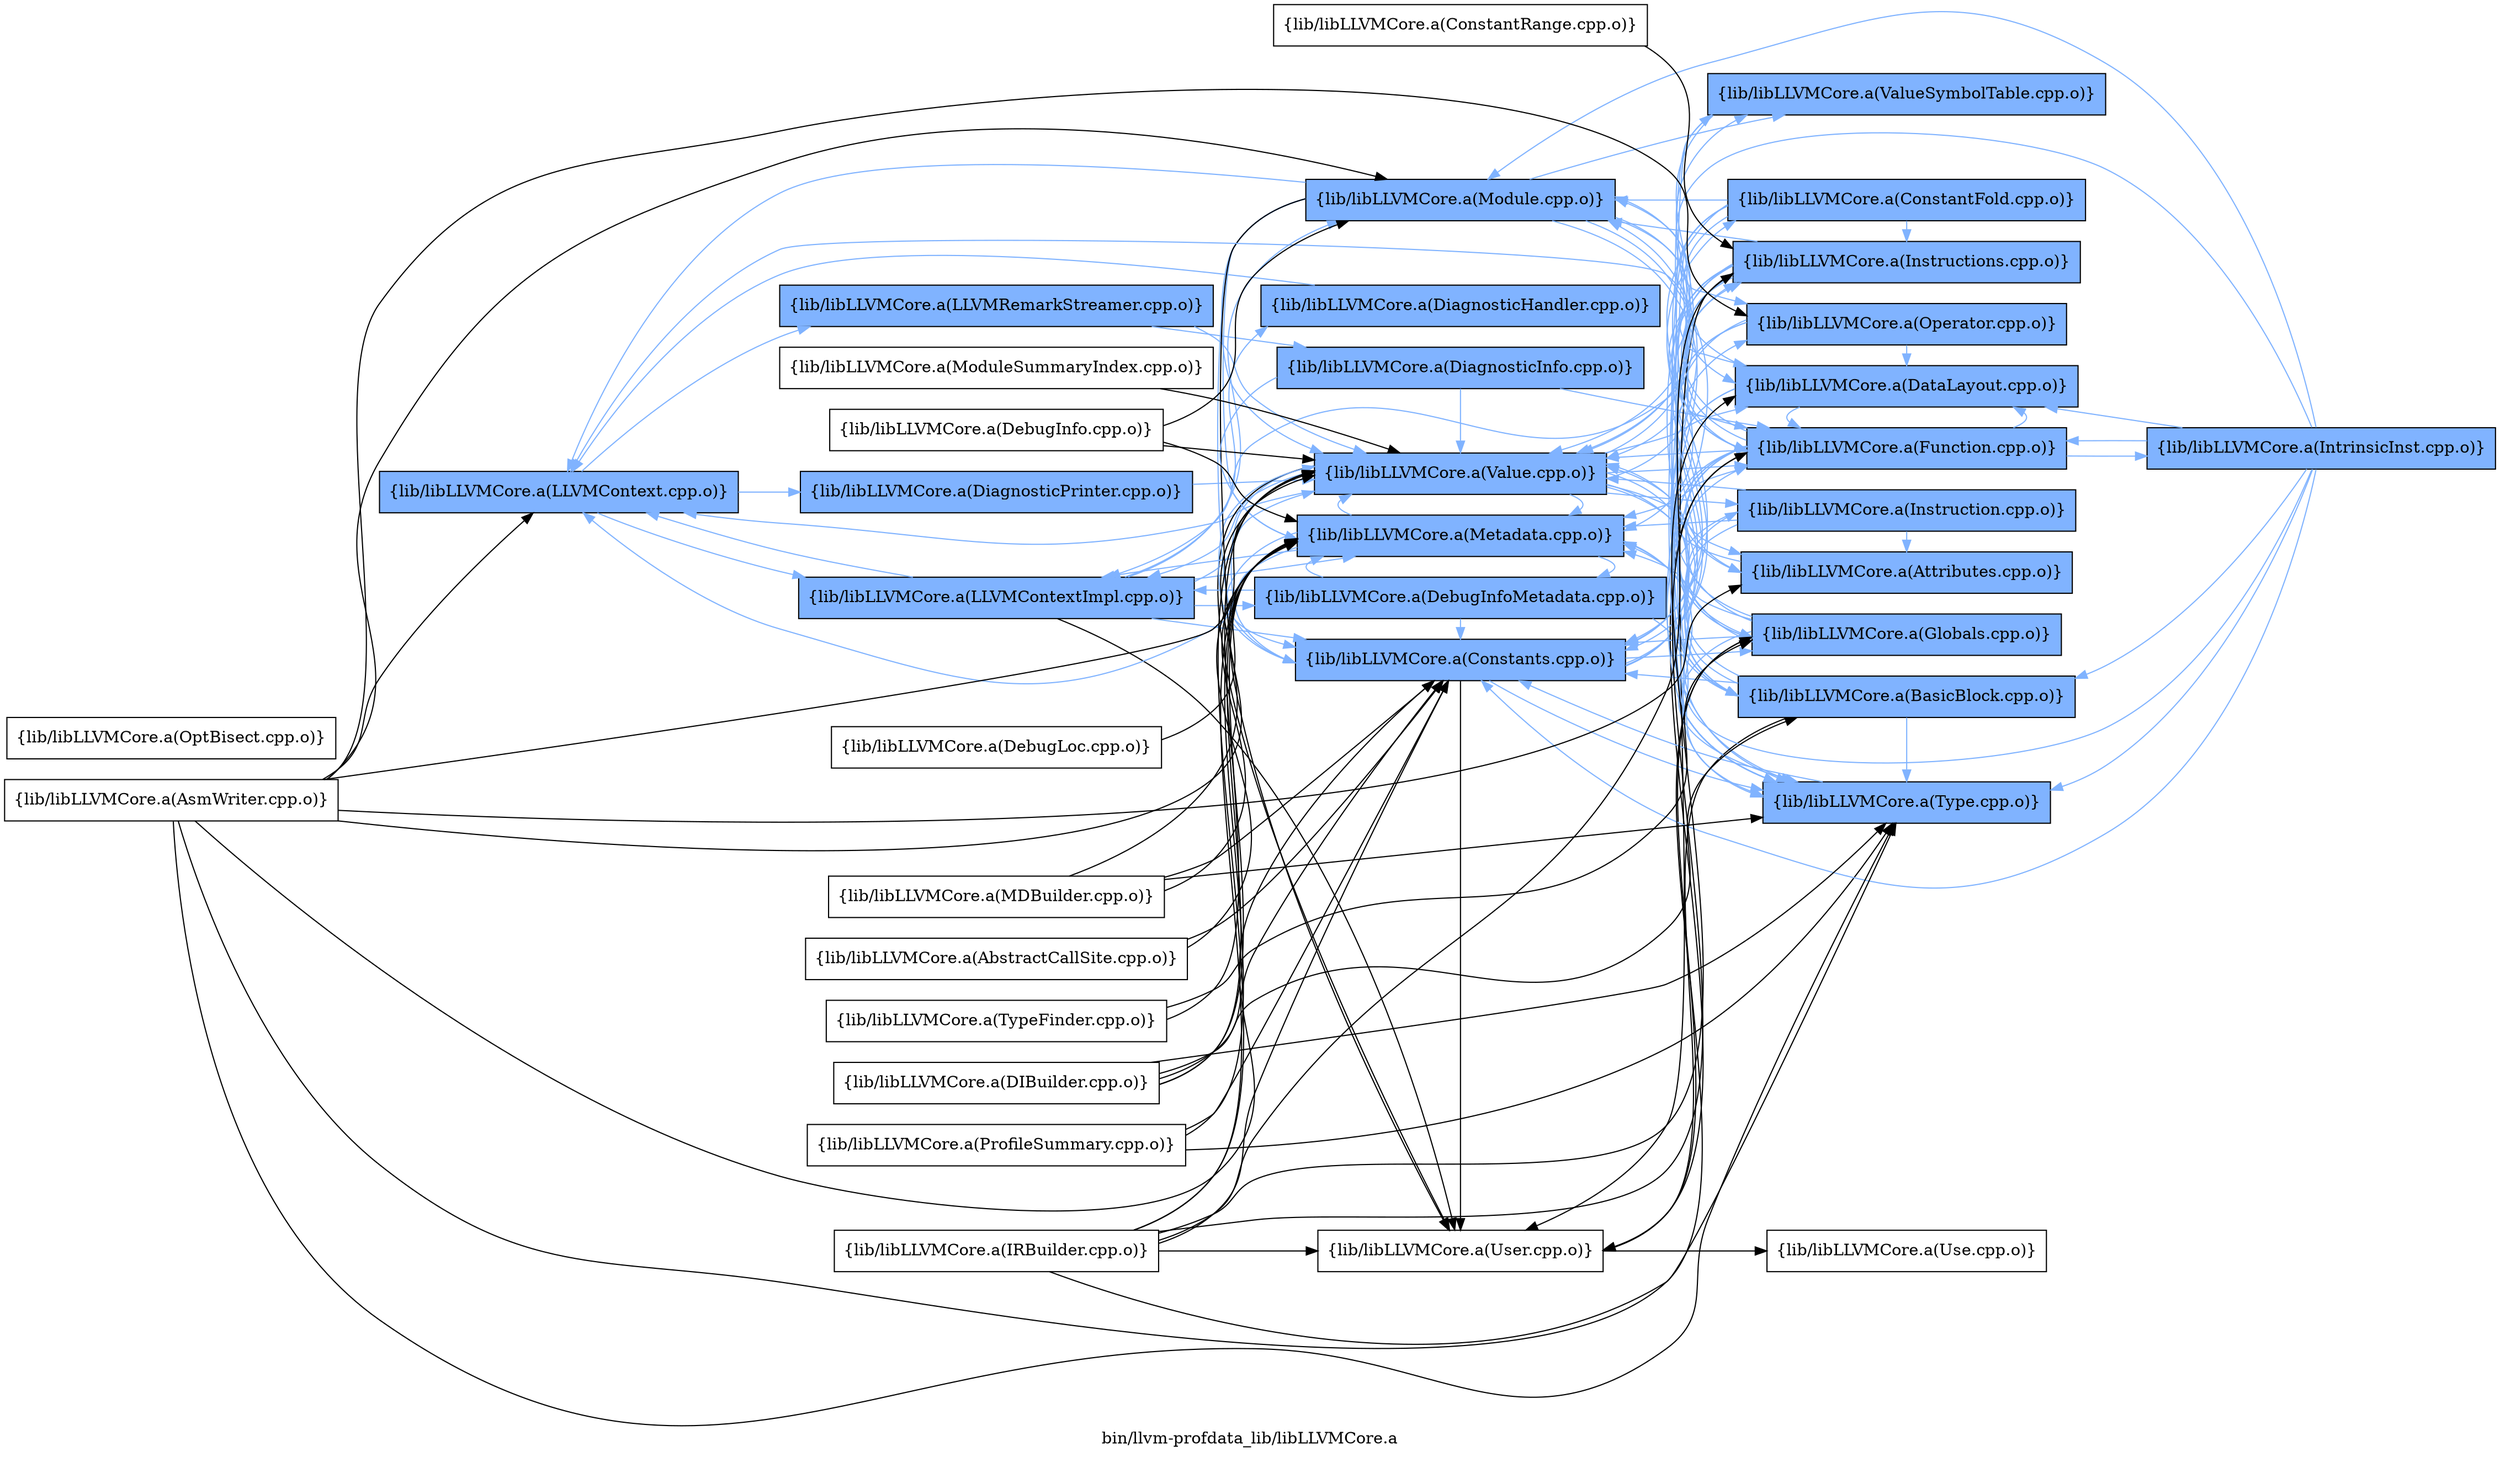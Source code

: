digraph "bin/llvm-profdata_lib/libLLVMCore.a" {
	label="bin/llvm-profdata_lib/libLLVMCore.a";
	rankdir=LR;
	{ rank=same; Node0x55ca42e897e8;  }
	{ rank=same; Node0x55ca42e89928; Node0x55ca42e8b778; Node0x55ca42e8aff8;  }
	{ rank=same; Node0x55ca42e8af08; Node0x55ca42e8ca88; Node0x55ca42e8ac88; Node0x55ca42e8b098; Node0x55ca42e8b728; Node0x55ca42e8c4e8; Node0x55ca42e8bb88; Node0x55ca42e8a698;  }
	{ rank=same; Node0x55ca42e8a878; Node0x55ca42e8b598; Node0x55ca42e89fb8; Node0x55ca42e8aeb8; Node0x55ca42e8cf88; Node0x55ca42e8d208; Node0x55ca42e89388; Node0x55ca42e8a418; Node0x55ca42e8cad8; Node0x55ca42e89608; Node0x55ca42e88f28; Node0x55ca42e8a008;  }
	{ rank=same; Node0x55ca42e897e8;  }
	{ rank=same; Node0x55ca42e89928; Node0x55ca42e8b778; Node0x55ca42e8aff8;  }
	{ rank=same; Node0x55ca42e8af08; Node0x55ca42e8ca88; Node0x55ca42e8ac88; Node0x55ca42e8b098; Node0x55ca42e8b728; Node0x55ca42e8c4e8; Node0x55ca42e8bb88; Node0x55ca42e8a698;  }
	{ rank=same; Node0x55ca42e8a878; Node0x55ca42e8b598; Node0x55ca42e89fb8; Node0x55ca42e8aeb8; Node0x55ca42e8cf88; Node0x55ca42e8d208; Node0x55ca42e89388; Node0x55ca42e8a418; Node0x55ca42e8cad8; Node0x55ca42e89608; Node0x55ca42e88f28; Node0x55ca42e8a008;  }

	Node0x55ca42e897e8 [shape=record,shape=box,group=1,style=filled,fillcolor="0.600000 0.5 1",label="{lib/libLLVMCore.a(LLVMContext.cpp.o)}"];
	Node0x55ca42e897e8 -> Node0x55ca42e89928[color="0.600000 0.5 1"];
	Node0x55ca42e897e8 -> Node0x55ca42e8b778[color="0.600000 0.5 1"];
	Node0x55ca42e897e8 -> Node0x55ca42e8aff8[color="0.600000 0.5 1"];
	Node0x55ca42e88938 [shape=record,shape=box,group=0,label="{lib/libLLVMCore.a(ProfileSummary.cpp.o)}"];
	Node0x55ca42e88938 -> Node0x55ca42e8ca88;
	Node0x55ca42e88938 -> Node0x55ca42e8b728;
	Node0x55ca42e88938 -> Node0x55ca42e8a418;
	Node0x55ca42e89928 [shape=record,shape=box,group=1,style=filled,fillcolor="0.600000 0.5 1",label="{lib/libLLVMCore.a(DiagnosticPrinter.cpp.o)}"];
	Node0x55ca42e89928 -> Node0x55ca42e8af08[color="0.600000 0.5 1"];
	Node0x55ca42e8b778 [shape=record,shape=box,group=1,style=filled,fillcolor="0.600000 0.5 1",label="{lib/libLLVMCore.a(LLVMContextImpl.cpp.o)}"];
	Node0x55ca42e8b778 -> Node0x55ca42e897e8[color="0.600000 0.5 1"];
	Node0x55ca42e8b778 -> Node0x55ca42e8ca88[color="0.600000 0.5 1"];
	Node0x55ca42e8b778 -> Node0x55ca42e8ac88[color="0.600000 0.5 1"];
	Node0x55ca42e8b778 -> Node0x55ca42e8b098[color="0.600000 0.5 1"];
	Node0x55ca42e8b778 -> Node0x55ca42e8b728[color="0.600000 0.5 1"];
	Node0x55ca42e8b778 -> Node0x55ca42e8c4e8[color="0.600000 0.5 1"];
	Node0x55ca42e8b778 -> Node0x55ca42e8bb88;
	Node0x55ca42e8b778 -> Node0x55ca42e8af08[color="0.600000 0.5 1"];
	Node0x55ca42e8aff8 [shape=record,shape=box,group=1,style=filled,fillcolor="0.600000 0.5 1",label="{lib/libLLVMCore.a(LLVMRemarkStreamer.cpp.o)}"];
	Node0x55ca42e8aff8 -> Node0x55ca42e8a698[color="0.600000 0.5 1"];
	Node0x55ca42e8aff8 -> Node0x55ca42e8af08[color="0.600000 0.5 1"];
	Node0x55ca42e8af08 [shape=record,shape=box,group=1,style=filled,fillcolor="0.600000 0.5 1",label="{lib/libLLVMCore.a(Value.cpp.o)}"];
	Node0x55ca42e8af08 -> Node0x55ca42e897e8[color="0.600000 0.5 1"];
	Node0x55ca42e8af08 -> Node0x55ca42e8a878[color="0.600000 0.5 1"];
	Node0x55ca42e8af08 -> Node0x55ca42e8b598[color="0.600000 0.5 1"];
	Node0x55ca42e8af08 -> Node0x55ca42e89fb8[color="0.600000 0.5 1"];
	Node0x55ca42e8af08 -> Node0x55ca42e8aeb8[color="0.600000 0.5 1"];
	Node0x55ca42e8af08 -> Node0x55ca42e8cf88[color="0.600000 0.5 1"];
	Node0x55ca42e8af08 -> Node0x55ca42e8d208[color="0.600000 0.5 1"];
	Node0x55ca42e8af08 -> Node0x55ca42e8ca88[color="0.600000 0.5 1"];
	Node0x55ca42e8af08 -> Node0x55ca42e89388[color="0.600000 0.5 1"];
	Node0x55ca42e8af08 -> Node0x55ca42e8b778[color="0.600000 0.5 1"];
	Node0x55ca42e8af08 -> Node0x55ca42e8b728[color="0.600000 0.5 1"];
	Node0x55ca42e8af08 -> Node0x55ca42e8a418[color="0.600000 0.5 1"];
	Node0x55ca42e8af08 -> Node0x55ca42e8bb88;
	Node0x55ca42e8af08 -> Node0x55ca42e8cad8[color="0.600000 0.5 1"];
	Node0x55ca42e8a698 [shape=record,shape=box,group=1,style=filled,fillcolor="0.600000 0.5 1",label="{lib/libLLVMCore.a(DiagnosticInfo.cpp.o)}"];
	Node0x55ca42e8a698 -> Node0x55ca42e8a878[color="0.600000 0.5 1"];
	Node0x55ca42e8a698 -> Node0x55ca42e8b728[color="0.600000 0.5 1"];
	Node0x55ca42e8a698 -> Node0x55ca42e8af08[color="0.600000 0.5 1"];
	Node0x55ca42e8a878 [shape=record,shape=box,group=1,style=filled,fillcolor="0.600000 0.5 1",label="{lib/libLLVMCore.a(Function.cpp.o)}"];
	Node0x55ca42e8a878 -> Node0x55ca42e897e8[color="0.600000 0.5 1"];
	Node0x55ca42e8a878 -> Node0x55ca42e8b598[color="0.600000 0.5 1"];
	Node0x55ca42e8a878 -> Node0x55ca42e8d208[color="0.600000 0.5 1"];
	Node0x55ca42e8a878 -> Node0x55ca42e8ca88[color="0.600000 0.5 1"];
	Node0x55ca42e8a878 -> Node0x55ca42e89388[color="0.600000 0.5 1"];
	Node0x55ca42e8a878 -> Node0x55ca42e89978[color="0.600000 0.5 1"];
	Node0x55ca42e8a878 -> Node0x55ca42e8b728[color="0.600000 0.5 1"];
	Node0x55ca42e8a878 -> Node0x55ca42e8c4e8[color="0.600000 0.5 1"];
	Node0x55ca42e8a878 -> Node0x55ca42e8a418[color="0.600000 0.5 1"];
	Node0x55ca42e8a878 -> Node0x55ca42e8bb88;
	Node0x55ca42e8a878 -> Node0x55ca42e8af08[color="0.600000 0.5 1"];
	Node0x55ca42e8a878 -> Node0x55ca42e8cad8[color="0.600000 0.5 1"];
	Node0x55ca42e8b728 [shape=record,shape=box,group=1,style=filled,fillcolor="0.600000 0.5 1",label="{lib/libLLVMCore.a(Metadata.cpp.o)}"];
	Node0x55ca42e8b728 -> Node0x55ca42e897e8[color="0.600000 0.5 1"];
	Node0x55ca42e8b728 -> Node0x55ca42e8ca88[color="0.600000 0.5 1"];
	Node0x55ca42e8b728 -> Node0x55ca42e8ac88[color="0.600000 0.5 1"];
	Node0x55ca42e8b728 -> Node0x55ca42e8b778[color="0.600000 0.5 1"];
	Node0x55ca42e8b728 -> Node0x55ca42e8a418[color="0.600000 0.5 1"];
	Node0x55ca42e8b728 -> Node0x55ca42e8af08[color="0.600000 0.5 1"];
	Node0x55ca42e8b598 [shape=record,shape=box,group=1,style=filled,fillcolor="0.600000 0.5 1",label="{lib/libLLVMCore.a(DataLayout.cpp.o)}"];
	Node0x55ca42e8b598 -> Node0x55ca42e8a878[color="0.600000 0.5 1"];
	Node0x55ca42e8b598 -> Node0x55ca42e89fb8[color="0.600000 0.5 1"];
	Node0x55ca42e8b598 -> Node0x55ca42e8c4e8[color="0.600000 0.5 1"];
	Node0x55ca42e8b598 -> Node0x55ca42e8a418[color="0.600000 0.5 1"];
	Node0x55ca42e8d208 [shape=record,shape=box,group=1,style=filled,fillcolor="0.600000 0.5 1",label="{lib/libLLVMCore.a(BasicBlock.cpp.o)}"];
	Node0x55ca42e8d208 -> Node0x55ca42e8cf88[color="0.600000 0.5 1"];
	Node0x55ca42e8d208 -> Node0x55ca42e8ca88[color="0.600000 0.5 1"];
	Node0x55ca42e8d208 -> Node0x55ca42e8b728[color="0.600000 0.5 1"];
	Node0x55ca42e8d208 -> Node0x55ca42e8a418[color="0.600000 0.5 1"];
	Node0x55ca42e8d208 -> Node0x55ca42e8bb88;
	Node0x55ca42e8d208 -> Node0x55ca42e8af08[color="0.600000 0.5 1"];
	Node0x55ca42e8d208 -> Node0x55ca42e8cad8[color="0.600000 0.5 1"];
	Node0x55ca42e8ca88 [shape=record,shape=box,group=1,style=filled,fillcolor="0.600000 0.5 1",label="{lib/libLLVMCore.a(Constants.cpp.o)}"];
	Node0x55ca42e8ca88 -> Node0x55ca42e8a878[color="0.600000 0.5 1"];
	Node0x55ca42e8ca88 -> Node0x55ca42e89fb8[color="0.600000 0.5 1"];
	Node0x55ca42e8ca88 -> Node0x55ca42e8aeb8[color="0.600000 0.5 1"];
	Node0x55ca42e8ca88 -> Node0x55ca42e89608[color="0.600000 0.5 1"];
	Node0x55ca42e8ca88 -> Node0x55ca42e88f28[color="0.600000 0.5 1"];
	Node0x55ca42e8ca88 -> Node0x55ca42e8a418[color="0.600000 0.5 1"];
	Node0x55ca42e8ca88 -> Node0x55ca42e8bb88;
	Node0x55ca42e8ca88 -> Node0x55ca42e8af08[color="0.600000 0.5 1"];
	Node0x55ca42e89388 [shape=record,shape=box,group=1,style=filled,fillcolor="0.600000 0.5 1",label="{lib/libLLVMCore.a(Attributes.cpp.o)}"];
	Node0x55ca42e89388 -> Node0x55ca42e8a878[color="0.600000 0.5 1"];
	Node0x55ca42e89978 [shape=record,shape=box,group=1,style=filled,fillcolor="0.600000 0.5 1",label="{lib/libLLVMCore.a(IntrinsicInst.cpp.o)}"];
	Node0x55ca42e89978 -> Node0x55ca42e8a878[color="0.600000 0.5 1"];
	Node0x55ca42e89978 -> Node0x55ca42e8b598[color="0.600000 0.5 1"];
	Node0x55ca42e89978 -> Node0x55ca42e8d208[color="0.600000 0.5 1"];
	Node0x55ca42e89978 -> Node0x55ca42e8ca88[color="0.600000 0.5 1"];
	Node0x55ca42e89978 -> Node0x55ca42e8b728[color="0.600000 0.5 1"];
	Node0x55ca42e89978 -> Node0x55ca42e8c4e8[color="0.600000 0.5 1"];
	Node0x55ca42e89978 -> Node0x55ca42e8a418[color="0.600000 0.5 1"];
	Node0x55ca42e89978 -> Node0x55ca42e8af08[color="0.600000 0.5 1"];
	Node0x55ca42e8c4e8 [shape=record,shape=box,group=1,style=filled,fillcolor="0.600000 0.5 1",label="{lib/libLLVMCore.a(Module.cpp.o)}"];
	Node0x55ca42e8c4e8 -> Node0x55ca42e897e8[color="0.600000 0.5 1"];
	Node0x55ca42e8c4e8 -> Node0x55ca42e8a878[color="0.600000 0.5 1"];
	Node0x55ca42e8c4e8 -> Node0x55ca42e8b598[color="0.600000 0.5 1"];
	Node0x55ca42e8c4e8 -> Node0x55ca42e89fb8[color="0.600000 0.5 1"];
	Node0x55ca42e8c4e8 -> Node0x55ca42e8ca88[color="0.600000 0.5 1"];
	Node0x55ca42e8c4e8 -> Node0x55ca42e8b728[color="0.600000 0.5 1"];
	Node0x55ca42e8c4e8 -> Node0x55ca42e8a418[color="0.600000 0.5 1"];
	Node0x55ca42e8c4e8 -> Node0x55ca42e8bb88;
	Node0x55ca42e8c4e8 -> Node0x55ca42e8af08[color="0.600000 0.5 1"];
	Node0x55ca42e8c4e8 -> Node0x55ca42e8cad8[color="0.600000 0.5 1"];
	Node0x55ca42e8a418 [shape=record,shape=box,group=1,style=filled,fillcolor="0.600000 0.5 1",label="{lib/libLLVMCore.a(Type.cpp.o)}"];
	Node0x55ca42e8a418 -> Node0x55ca42e8ca88[color="0.600000 0.5 1"];
	Node0x55ca42e8bb88 [shape=record,shape=box,group=0,label="{lib/libLLVMCore.a(User.cpp.o)}"];
	Node0x55ca42e8bb88 -> Node0x55ca42e8a008;
	Node0x55ca42e8cad8 [shape=record,shape=box,group=1,style=filled,fillcolor="0.600000 0.5 1",label="{lib/libLLVMCore.a(ValueSymbolTable.cpp.o)}"];
	Node0x55ca42e8cad8 -> Node0x55ca42e8af08[color="0.600000 0.5 1"];
	Node0x55ca42e89fb8 [shape=record,shape=box,group=1,style=filled,fillcolor="0.600000 0.5 1",label="{lib/libLLVMCore.a(Globals.cpp.o)}"];
	Node0x55ca42e89fb8 -> Node0x55ca42e8ca88[color="0.600000 0.5 1"];
	Node0x55ca42e89fb8 -> Node0x55ca42e8b728[color="0.600000 0.5 1"];
	Node0x55ca42e89fb8 -> Node0x55ca42e8c4e8[color="0.600000 0.5 1"];
	Node0x55ca42e89fb8 -> Node0x55ca42e8a418[color="0.600000 0.5 1"];
	Node0x55ca42e89fb8 -> Node0x55ca42e8bb88;
	Node0x55ca42e89fb8 -> Node0x55ca42e8af08[color="0.600000 0.5 1"];
	Node0x55ca42e8be58 [shape=record,shape=box,group=0,label="{lib/libLLVMCore.a(ConstantRange.cpp.o)}"];
	Node0x55ca42e8be58 -> Node0x55ca42e8aeb8;
	Node0x55ca42e8aeb8 [shape=record,shape=box,group=1,style=filled,fillcolor="0.600000 0.5 1",label="{lib/libLLVMCore.a(Instructions.cpp.o)}"];
	Node0x55ca42e8aeb8 -> Node0x55ca42e8a878[color="0.600000 0.5 1"];
	Node0x55ca42e8aeb8 -> Node0x55ca42e8b598[color="0.600000 0.5 1"];
	Node0x55ca42e8aeb8 -> Node0x55ca42e8d208[color="0.600000 0.5 1"];
	Node0x55ca42e8aeb8 -> Node0x55ca42e8ca88[color="0.600000 0.5 1"];
	Node0x55ca42e8aeb8 -> Node0x55ca42e89388[color="0.600000 0.5 1"];
	Node0x55ca42e8aeb8 -> Node0x55ca42e8b778[color="0.600000 0.5 1"];
	Node0x55ca42e8aeb8 -> Node0x55ca42e8b728[color="0.600000 0.5 1"];
	Node0x55ca42e8aeb8 -> Node0x55ca42e8c4e8[color="0.600000 0.5 1"];
	Node0x55ca42e8aeb8 -> Node0x55ca42e8a418[color="0.600000 0.5 1"];
	Node0x55ca42e8aeb8 -> Node0x55ca42e8bb88;
	Node0x55ca42e8aeb8 -> Node0x55ca42e8af08[color="0.600000 0.5 1"];
	Node0x55ca42e8cf88 [shape=record,shape=box,group=1,style=filled,fillcolor="0.600000 0.5 1",label="{lib/libLLVMCore.a(Instruction.cpp.o)}"];
	Node0x55ca42e8cf88 -> Node0x55ca42e8d208[color="0.600000 0.5 1"];
	Node0x55ca42e8cf88 -> Node0x55ca42e8ca88[color="0.600000 0.5 1"];
	Node0x55ca42e8cf88 -> Node0x55ca42e89388[color="0.600000 0.5 1"];
	Node0x55ca42e8cf88 -> Node0x55ca42e8b728[color="0.600000 0.5 1"];
	Node0x55ca42e8cf88 -> Node0x55ca42e8af08[color="0.600000 0.5 1"];
	Node0x55ca42e89608 [shape=record,shape=box,group=1,style=filled,fillcolor="0.600000 0.5 1",label="{lib/libLLVMCore.a(ConstantFold.cpp.o)}"];
	Node0x55ca42e89608 -> Node0x55ca42e8a878[color="0.600000 0.5 1"];
	Node0x55ca42e89608 -> Node0x55ca42e89fb8[color="0.600000 0.5 1"];
	Node0x55ca42e89608 -> Node0x55ca42e8aeb8[color="0.600000 0.5 1"];
	Node0x55ca42e89608 -> Node0x55ca42e8ca88[color="0.600000 0.5 1"];
	Node0x55ca42e89608 -> Node0x55ca42e8c4e8[color="0.600000 0.5 1"];
	Node0x55ca42e89608 -> Node0x55ca42e88f28[color="0.600000 0.5 1"];
	Node0x55ca42e89608 -> Node0x55ca42e8a418[color="0.600000 0.5 1"];
	Node0x55ca42e89608 -> Node0x55ca42e8af08[color="0.600000 0.5 1"];
	Node0x55ca42e88f28 [shape=record,shape=box,group=1,style=filled,fillcolor="0.600000 0.5 1",label="{lib/libLLVMCore.a(Operator.cpp.o)}"];
	Node0x55ca42e88f28 -> Node0x55ca42e8a878[color="0.600000 0.5 1"];
	Node0x55ca42e88f28 -> Node0x55ca42e8b598[color="0.600000 0.5 1"];
	Node0x55ca42e88f28 -> Node0x55ca42e8ca88[color="0.600000 0.5 1"];
	Node0x55ca42e88f28 -> Node0x55ca42e8a418[color="0.600000 0.5 1"];
	Node0x55ca42e88618 [shape=record,shape=box,group=0,label="{lib/libLLVMCore.a(AsmWriter.cpp.o)}"];
	Node0x55ca42e88618 -> Node0x55ca42e897e8;
	Node0x55ca42e88618 -> Node0x55ca42e89fb8;
	Node0x55ca42e88618 -> Node0x55ca42e8ca88;
	Node0x55ca42e88618 -> Node0x55ca42e89388;
	Node0x55ca42e88618 -> Node0x55ca42e8b728;
	Node0x55ca42e88618 -> Node0x55ca42e8c4e8;
	Node0x55ca42e88618 -> Node0x55ca42e88f28;
	Node0x55ca42e88618 -> Node0x55ca42e8a418;
	Node0x55ca42e88618 -> Node0x55ca42e8af08;
	Node0x55ca42e8ac88 [shape=record,shape=box,group=1,style=filled,fillcolor="0.600000 0.5 1",label="{lib/libLLVMCore.a(DebugInfoMetadata.cpp.o)}"];
	Node0x55ca42e8ac88 -> Node0x55ca42e8ca88[color="0.600000 0.5 1"];
	Node0x55ca42e8ac88 -> Node0x55ca42e8b778[color="0.600000 0.5 1"];
	Node0x55ca42e8ac88 -> Node0x55ca42e8b728[color="0.600000 0.5 1"];
	Node0x55ca42e8ac88 -> Node0x55ca42e8a418[color="0.600000 0.5 1"];
	Node0x55ca42e88a78 [shape=record,shape=box,group=0,label="{lib/libLLVMCore.a(AbstractCallSite.cpp.o)}"];
	Node0x55ca42e88a78 -> Node0x55ca42e8ca88;
	Node0x55ca42e88a78 -> Node0x55ca42e8b728;
	Node0x55ca42e8d398 [shape=record,shape=box,group=0,label="{lib/libLLVMCore.a(DebugLoc.cpp.o)}"];
	Node0x55ca42e8d398 -> Node0x55ca42e8b728;
	Node0x55ca42e8ce48 [shape=record,shape=box,group=0,label="{lib/libLLVMCore.a(DebugInfo.cpp.o)}"];
	Node0x55ca42e8ce48 -> Node0x55ca42e8b728;
	Node0x55ca42e8ce48 -> Node0x55ca42e8c4e8;
	Node0x55ca42e8ce48 -> Node0x55ca42e8af08;
	Node0x55ca42e8c6c8 [shape=record,shape=box,group=0,label="{lib/libLLVMCore.a(DIBuilder.cpp.o)}"];
	Node0x55ca42e8c6c8 -> Node0x55ca42e8d208;
	Node0x55ca42e8c6c8 -> Node0x55ca42e8ca88;
	Node0x55ca42e8c6c8 -> Node0x55ca42e8b728;
	Node0x55ca42e8c6c8 -> Node0x55ca42e8a418;
	Node0x55ca42e8c6c8 -> Node0x55ca42e8af08;
	Node0x55ca42e8bf48 [shape=record,shape=box,group=0,label="{lib/libLLVMCore.a(IRBuilder.cpp.o)}"];
	Node0x55ca42e8bf48 -> Node0x55ca42e8a878;
	Node0x55ca42e8bf48 -> Node0x55ca42e8b598;
	Node0x55ca42e8bf48 -> Node0x55ca42e8aeb8;
	Node0x55ca42e8bf48 -> Node0x55ca42e8ca88;
	Node0x55ca42e8bf48 -> Node0x55ca42e8b728;
	Node0x55ca42e8bf48 -> Node0x55ca42e8a418;
	Node0x55ca42e8bf48 -> Node0x55ca42e8bb88;
	Node0x55ca42e8bf48 -> Node0x55ca42e8af08;
	Node0x55ca42e8b098 [shape=record,shape=box,group=1,style=filled,fillcolor="0.600000 0.5 1",label="{lib/libLLVMCore.a(DiagnosticHandler.cpp.o)}"];
	Node0x55ca42e8b098 -> Node0x55ca42e897e8[color="0.600000 0.5 1"];
	Node0x55ca42e8b6d8 [shape=record,shape=box,group=0,label="{lib/libLLVMCore.a(MDBuilder.cpp.o)}"];
	Node0x55ca42e8b6d8 -> Node0x55ca42e8ca88;
	Node0x55ca42e8b6d8 -> Node0x55ca42e8b728;
	Node0x55ca42e8b6d8 -> Node0x55ca42e8a418;
	Node0x55ca42e8b6d8 -> Node0x55ca42e8af08;
	Node0x55ca42e8d1b8 [shape=record,shape=box,group=0,label="{lib/libLLVMCore.a(ModuleSummaryIndex.cpp.o)}"];
	Node0x55ca42e8d1b8 -> Node0x55ca42e8af08;
	Node0x55ca42e89658 [shape=record,shape=box,group=0,label="{lib/libLLVMCore.a(OptBisect.cpp.o)}"];
	Node0x55ca42e8acd8 [shape=record,shape=box,group=0,label="{lib/libLLVMCore.a(TypeFinder.cpp.o)}"];
	Node0x55ca42e8acd8 -> Node0x55ca42e89fb8;
	Node0x55ca42e8acd8 -> Node0x55ca42e8b728;
	Node0x55ca42e8a008 [shape=record,shape=box,group=0,label="{lib/libLLVMCore.a(Use.cpp.o)}"];
}
